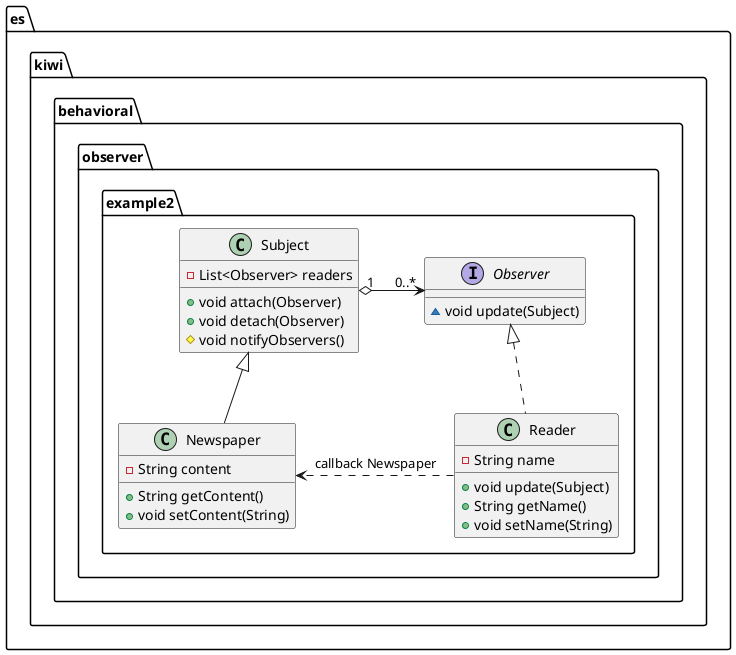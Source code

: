 @startuml
class es.kiwi.behavioral.observer.example2.Subject {
- List<Observer> readers
+ void attach(Observer)
+ void detach(Observer)
# void notifyObservers()
}
class es.kiwi.behavioral.observer.example2.Reader {
- String name
+ void update(Subject)
+ String getName()
+ void setName(String)
}
interface es.kiwi.behavioral.observer.example2.Observer {
~ void update(Subject)
}
class es.kiwi.behavioral.observer.example2.Newspaper {
- String content
+ String getContent()
+ void setContent(String)
}


es.kiwi.behavioral.observer.example2.Observer <|.. es.kiwi.behavioral.observer.example2.Reader
es.kiwi.behavioral.observer.example2.Subject <|-- es.kiwi.behavioral.observer.example2.Newspaper
es.kiwi.behavioral.observer.example2.Subject "1" o-right-> "0..*" es.kiwi.behavioral.observer.example2.Observer
es.kiwi.behavioral.observer.example2.Newspaper <.left. es.kiwi.behavioral.observer.example2.Reader:callback Newspaper
@enduml